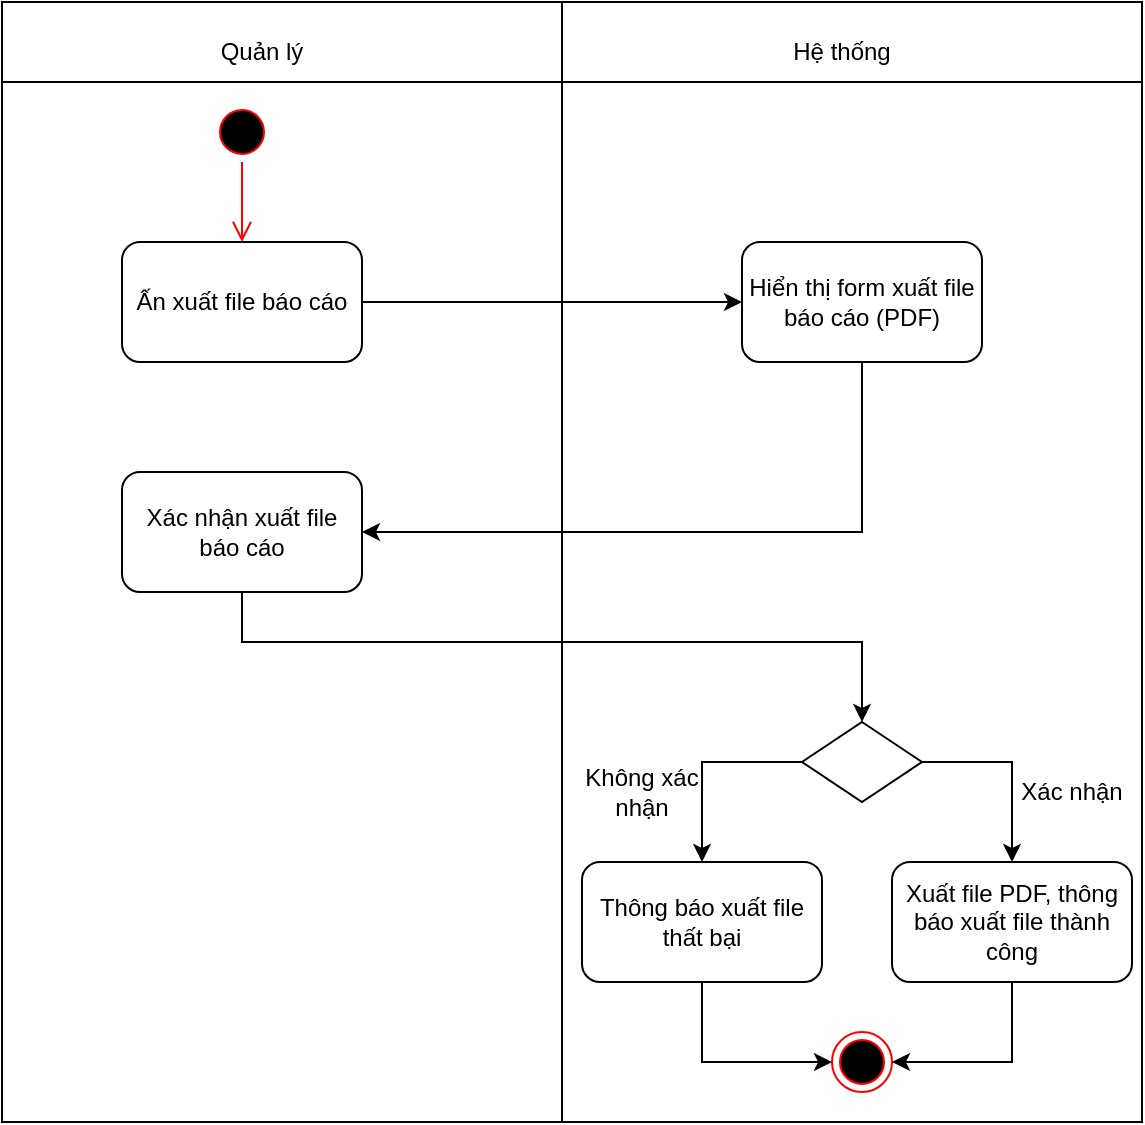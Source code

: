 <mxfile version="24.9.1">
  <diagram name="Trang-1" id="CuFmpOe2Wi2qITF8n1-i">
    <mxGraphModel dx="1050" dy="522" grid="1" gridSize="10" guides="1" tooltips="1" connect="1" arrows="1" fold="1" page="1" pageScale="1" pageWidth="827" pageHeight="1169" math="0" shadow="0">
      <root>
        <mxCell id="0" />
        <mxCell id="1" parent="0" />
        <mxCell id="7-c--WKeUtEjEezcoup--6" value="" style="shape=internalStorage;whiteSpace=wrap;html=1;backgroundOutline=1;dx=280;dy=40;" parent="1" vertex="1">
          <mxGeometry x="80" y="40" width="570" height="560" as="geometry" />
        </mxCell>
        <mxCell id="7-c--WKeUtEjEezcoup--7" value="Quản lý" style="text;html=1;align=center;verticalAlign=middle;whiteSpace=wrap;rounded=0;" parent="1" vertex="1">
          <mxGeometry x="180" y="50" width="60" height="30" as="geometry" />
        </mxCell>
        <mxCell id="7-c--WKeUtEjEezcoup--8" value="Hệ thống" style="text;html=1;align=center;verticalAlign=middle;whiteSpace=wrap;rounded=0;" parent="1" vertex="1">
          <mxGeometry x="470" y="50" width="60" height="30" as="geometry" />
        </mxCell>
        <mxCell id="7-c--WKeUtEjEezcoup--9" value="" style="ellipse;html=1;shape=startState;fillColor=#000000;strokeColor=#ff0000;" parent="1" vertex="1">
          <mxGeometry x="185" y="90" width="30" height="30" as="geometry" />
        </mxCell>
        <mxCell id="7-c--WKeUtEjEezcoup--10" value="" style="edgeStyle=orthogonalEdgeStyle;html=1;verticalAlign=bottom;endArrow=open;endSize=8;strokeColor=#ff0000;rounded=0;entryX=0.5;entryY=0;entryDx=0;entryDy=0;" parent="1" source="7-c--WKeUtEjEezcoup--9" target="7-c--WKeUtEjEezcoup--12" edge="1">
          <mxGeometry relative="1" as="geometry">
            <mxPoint x="240" y="160" as="targetPoint" />
            <Array as="points">
              <mxPoint x="200" y="140" />
              <mxPoint x="200" y="140" />
            </Array>
          </mxGeometry>
        </mxCell>
        <mxCell id="7-c--WKeUtEjEezcoup--12" value="Ấn xuất file báo cáo" style="rounded=1;whiteSpace=wrap;html=1;" parent="1" vertex="1">
          <mxGeometry x="140" y="160" width="120" height="60" as="geometry" />
        </mxCell>
        <mxCell id="BPD2gpp1bNo65VnA8pj4-2" style="edgeStyle=orthogonalEdgeStyle;rounded=0;orthogonalLoop=1;jettySize=auto;html=1;" edge="1" parent="1" source="7-c--WKeUtEjEezcoup--13" target="BPD2gpp1bNo65VnA8pj4-1">
          <mxGeometry relative="1" as="geometry">
            <Array as="points">
              <mxPoint x="510" y="305" />
            </Array>
          </mxGeometry>
        </mxCell>
        <mxCell id="7-c--WKeUtEjEezcoup--13" value="Hiển thị form xuất file báo cáo (PDF)" style="rounded=1;whiteSpace=wrap;html=1;" parent="1" vertex="1">
          <mxGeometry x="450" y="160" width="120" height="60" as="geometry" />
        </mxCell>
        <mxCell id="7-c--WKeUtEjEezcoup--14" value="" style="endArrow=classic;html=1;rounded=0;exitX=1;exitY=0.5;exitDx=0;exitDy=0;" parent="1" source="7-c--WKeUtEjEezcoup--12" target="7-c--WKeUtEjEezcoup--13" edge="1">
          <mxGeometry width="50" height="50" relative="1" as="geometry">
            <mxPoint x="390" y="320" as="sourcePoint" />
            <mxPoint x="440" y="270" as="targetPoint" />
          </mxGeometry>
        </mxCell>
        <mxCell id="7-c--WKeUtEjEezcoup--30" value="" style="ellipse;html=1;shape=endState;fillColor=#000000;strokeColor=#ff0000;" parent="1" vertex="1">
          <mxGeometry x="495" y="555" width="30" height="30" as="geometry" />
        </mxCell>
        <mxCell id="BPD2gpp1bNo65VnA8pj4-7" style="edgeStyle=orthogonalEdgeStyle;rounded=0;orthogonalLoop=1;jettySize=auto;html=1;" edge="1" parent="1" source="BPD2gpp1bNo65VnA8pj4-1" target="BPD2gpp1bNo65VnA8pj4-6">
          <mxGeometry relative="1" as="geometry">
            <Array as="points">
              <mxPoint x="200" y="360" />
              <mxPoint x="510" y="360" />
            </Array>
          </mxGeometry>
        </mxCell>
        <mxCell id="BPD2gpp1bNo65VnA8pj4-1" value="Xác nhận xuất file báo cáo" style="rounded=1;whiteSpace=wrap;html=1;" vertex="1" parent="1">
          <mxGeometry x="140" y="275" width="120" height="60" as="geometry" />
        </mxCell>
        <mxCell id="BPD2gpp1bNo65VnA8pj4-14" style="edgeStyle=orthogonalEdgeStyle;rounded=0;orthogonalLoop=1;jettySize=auto;html=1;" edge="1" parent="1" source="BPD2gpp1bNo65VnA8pj4-3" target="7-c--WKeUtEjEezcoup--30">
          <mxGeometry relative="1" as="geometry">
            <Array as="points">
              <mxPoint x="430" y="570" />
            </Array>
          </mxGeometry>
        </mxCell>
        <mxCell id="BPD2gpp1bNo65VnA8pj4-3" value="Thông báo xuất file thất bại" style="rounded=1;whiteSpace=wrap;html=1;" vertex="1" parent="1">
          <mxGeometry x="370" y="470" width="120" height="60" as="geometry" />
        </mxCell>
        <mxCell id="BPD2gpp1bNo65VnA8pj4-13" style="edgeStyle=orthogonalEdgeStyle;rounded=0;orthogonalLoop=1;jettySize=auto;html=1;" edge="1" parent="1" source="BPD2gpp1bNo65VnA8pj4-5" target="7-c--WKeUtEjEezcoup--30">
          <mxGeometry relative="1" as="geometry">
            <Array as="points">
              <mxPoint x="585" y="570" />
            </Array>
          </mxGeometry>
        </mxCell>
        <mxCell id="BPD2gpp1bNo65VnA8pj4-5" value="Xuất file PDF, thông báo xuất file thành công" style="rounded=1;whiteSpace=wrap;html=1;" vertex="1" parent="1">
          <mxGeometry x="525" y="470" width="120" height="60" as="geometry" />
        </mxCell>
        <mxCell id="BPD2gpp1bNo65VnA8pj4-8" style="edgeStyle=orthogonalEdgeStyle;rounded=0;orthogonalLoop=1;jettySize=auto;html=1;" edge="1" parent="1" source="BPD2gpp1bNo65VnA8pj4-6" target="BPD2gpp1bNo65VnA8pj4-3">
          <mxGeometry relative="1" as="geometry">
            <Array as="points">
              <mxPoint x="430" y="420" />
            </Array>
          </mxGeometry>
        </mxCell>
        <mxCell id="BPD2gpp1bNo65VnA8pj4-9" style="edgeStyle=orthogonalEdgeStyle;rounded=0;orthogonalLoop=1;jettySize=auto;html=1;" edge="1" parent="1" source="BPD2gpp1bNo65VnA8pj4-6" target="BPD2gpp1bNo65VnA8pj4-5">
          <mxGeometry relative="1" as="geometry">
            <Array as="points">
              <mxPoint x="585" y="420" />
            </Array>
          </mxGeometry>
        </mxCell>
        <mxCell id="BPD2gpp1bNo65VnA8pj4-6" value="" style="rhombus;whiteSpace=wrap;html=1;" vertex="1" parent="1">
          <mxGeometry x="480" y="400" width="60" height="40" as="geometry" />
        </mxCell>
        <mxCell id="BPD2gpp1bNo65VnA8pj4-10" value="Không xác nhận" style="text;html=1;align=center;verticalAlign=middle;whiteSpace=wrap;rounded=0;" vertex="1" parent="1">
          <mxGeometry x="370" y="420" width="60" height="30" as="geometry" />
        </mxCell>
        <mxCell id="BPD2gpp1bNo65VnA8pj4-11" value="Xác nhận" style="text;html=1;align=center;verticalAlign=middle;whiteSpace=wrap;rounded=0;" vertex="1" parent="1">
          <mxGeometry x="585" y="420" width="60" height="30" as="geometry" />
        </mxCell>
      </root>
    </mxGraphModel>
  </diagram>
</mxfile>
